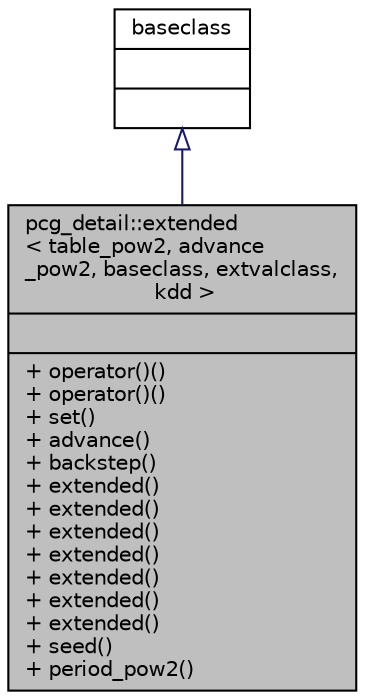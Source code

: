 digraph "pcg_detail::extended&lt; table_pow2, advance_pow2, baseclass, extvalclass, kdd &gt;"
{
 // INTERACTIVE_SVG=YES
  bgcolor="transparent";
  edge [fontname="Helvetica",fontsize="10",labelfontname="Helvetica",labelfontsize="10"];
  node [fontname="Helvetica",fontsize="10",shape=record];
  Node1 [label="{pcg_detail::extended\l\< table_pow2, advance\l_pow2, baseclass, extvalclass,\l kdd \>\n||+ operator()()\l+ operator()()\l+ set()\l+ advance()\l+ backstep()\l+ extended()\l+ extended()\l+ extended()\l+ extended()\l+ extended()\l+ extended()\l+ extended()\l+ seed()\l+ period_pow2()\l}",height=0.2,width=0.4,color="black", fillcolor="grey75", style="filled" fontcolor="black"];
  Node2 -> Node1 [dir="back",color="midnightblue",fontsize="10",style="solid",arrowtail="onormal",fontname="Helvetica"];
  Node2 [label="{baseclass\n||}",height=0.2,width=0.4,color="black",URL="$d8/dcb/classbaseclass.html"];
}

